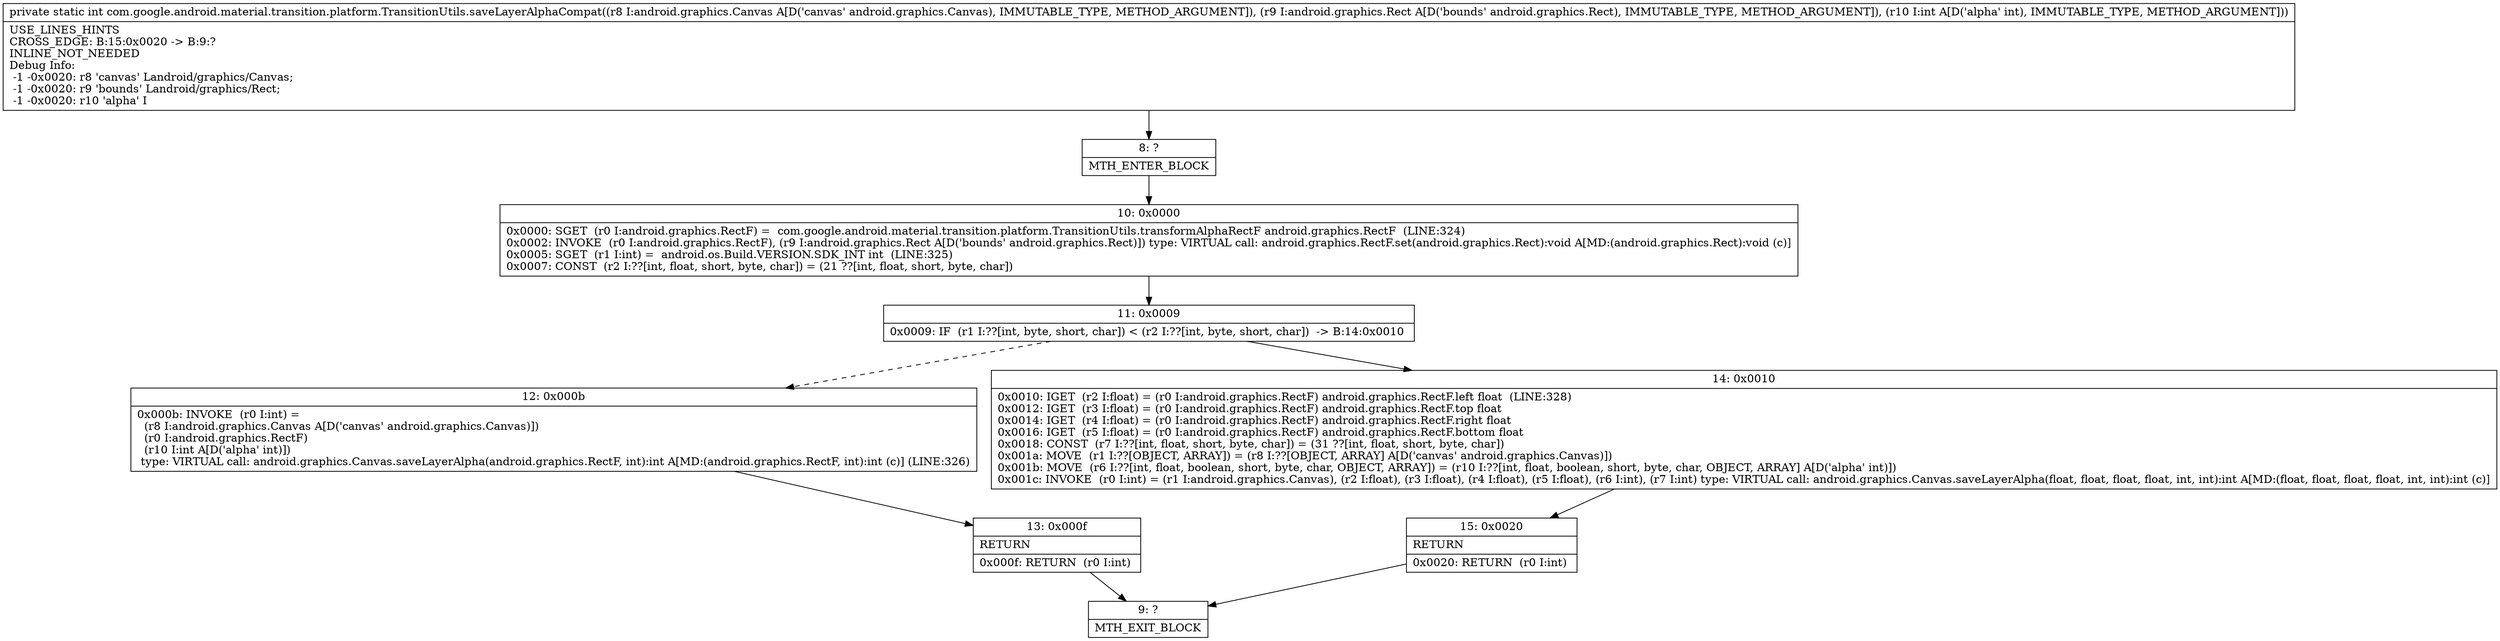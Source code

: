 digraph "CFG forcom.google.android.material.transition.platform.TransitionUtils.saveLayerAlphaCompat(Landroid\/graphics\/Canvas;Landroid\/graphics\/Rect;I)I" {
Node_8 [shape=record,label="{8\:\ ?|MTH_ENTER_BLOCK\l}"];
Node_10 [shape=record,label="{10\:\ 0x0000|0x0000: SGET  (r0 I:android.graphics.RectF) =  com.google.android.material.transition.platform.TransitionUtils.transformAlphaRectF android.graphics.RectF  (LINE:324)\l0x0002: INVOKE  (r0 I:android.graphics.RectF), (r9 I:android.graphics.Rect A[D('bounds' android.graphics.Rect)]) type: VIRTUAL call: android.graphics.RectF.set(android.graphics.Rect):void A[MD:(android.graphics.Rect):void (c)]\l0x0005: SGET  (r1 I:int) =  android.os.Build.VERSION.SDK_INT int  (LINE:325)\l0x0007: CONST  (r2 I:??[int, float, short, byte, char]) = (21 ??[int, float, short, byte, char]) \l}"];
Node_11 [shape=record,label="{11\:\ 0x0009|0x0009: IF  (r1 I:??[int, byte, short, char]) \< (r2 I:??[int, byte, short, char])  \-\> B:14:0x0010 \l}"];
Node_12 [shape=record,label="{12\:\ 0x000b|0x000b: INVOKE  (r0 I:int) = \l  (r8 I:android.graphics.Canvas A[D('canvas' android.graphics.Canvas)])\l  (r0 I:android.graphics.RectF)\l  (r10 I:int A[D('alpha' int)])\l type: VIRTUAL call: android.graphics.Canvas.saveLayerAlpha(android.graphics.RectF, int):int A[MD:(android.graphics.RectF, int):int (c)] (LINE:326)\l}"];
Node_13 [shape=record,label="{13\:\ 0x000f|RETURN\l|0x000f: RETURN  (r0 I:int) \l}"];
Node_9 [shape=record,label="{9\:\ ?|MTH_EXIT_BLOCK\l}"];
Node_14 [shape=record,label="{14\:\ 0x0010|0x0010: IGET  (r2 I:float) = (r0 I:android.graphics.RectF) android.graphics.RectF.left float  (LINE:328)\l0x0012: IGET  (r3 I:float) = (r0 I:android.graphics.RectF) android.graphics.RectF.top float \l0x0014: IGET  (r4 I:float) = (r0 I:android.graphics.RectF) android.graphics.RectF.right float \l0x0016: IGET  (r5 I:float) = (r0 I:android.graphics.RectF) android.graphics.RectF.bottom float \l0x0018: CONST  (r7 I:??[int, float, short, byte, char]) = (31 ??[int, float, short, byte, char]) \l0x001a: MOVE  (r1 I:??[OBJECT, ARRAY]) = (r8 I:??[OBJECT, ARRAY] A[D('canvas' android.graphics.Canvas)]) \l0x001b: MOVE  (r6 I:??[int, float, boolean, short, byte, char, OBJECT, ARRAY]) = (r10 I:??[int, float, boolean, short, byte, char, OBJECT, ARRAY] A[D('alpha' int)]) \l0x001c: INVOKE  (r0 I:int) = (r1 I:android.graphics.Canvas), (r2 I:float), (r3 I:float), (r4 I:float), (r5 I:float), (r6 I:int), (r7 I:int) type: VIRTUAL call: android.graphics.Canvas.saveLayerAlpha(float, float, float, float, int, int):int A[MD:(float, float, float, float, int, int):int (c)]\l}"];
Node_15 [shape=record,label="{15\:\ 0x0020|RETURN\l|0x0020: RETURN  (r0 I:int) \l}"];
MethodNode[shape=record,label="{private static int com.google.android.material.transition.platform.TransitionUtils.saveLayerAlphaCompat((r8 I:android.graphics.Canvas A[D('canvas' android.graphics.Canvas), IMMUTABLE_TYPE, METHOD_ARGUMENT]), (r9 I:android.graphics.Rect A[D('bounds' android.graphics.Rect), IMMUTABLE_TYPE, METHOD_ARGUMENT]), (r10 I:int A[D('alpha' int), IMMUTABLE_TYPE, METHOD_ARGUMENT]))  | USE_LINES_HINTS\lCROSS_EDGE: B:15:0x0020 \-\> B:9:?\lINLINE_NOT_NEEDED\lDebug Info:\l  \-1 \-0x0020: r8 'canvas' Landroid\/graphics\/Canvas;\l  \-1 \-0x0020: r9 'bounds' Landroid\/graphics\/Rect;\l  \-1 \-0x0020: r10 'alpha' I\l}"];
MethodNode -> Node_8;Node_8 -> Node_10;
Node_10 -> Node_11;
Node_11 -> Node_12[style=dashed];
Node_11 -> Node_14;
Node_12 -> Node_13;
Node_13 -> Node_9;
Node_14 -> Node_15;
Node_15 -> Node_9;
}

